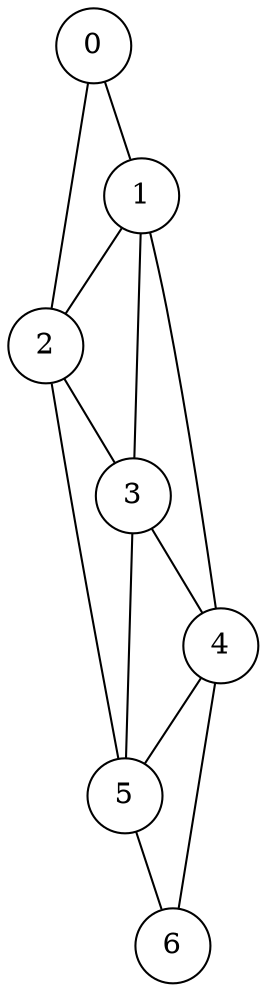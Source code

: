 graph g {
	size = "11, 11";
	node [shape = "circle"];
	6;
	5;
	4;
	3;
	2;
	1;
	0;
	5  -- 6;
	4  -- 6;
	4  -- 5;
	3  -- 5;
	3  -- 4;
	2  -- 5;
	2  -- 3;
	1  -- 4;
	1  -- 3;
	1  -- 2;
	0  -- 2;
	0  -- 1;
}
